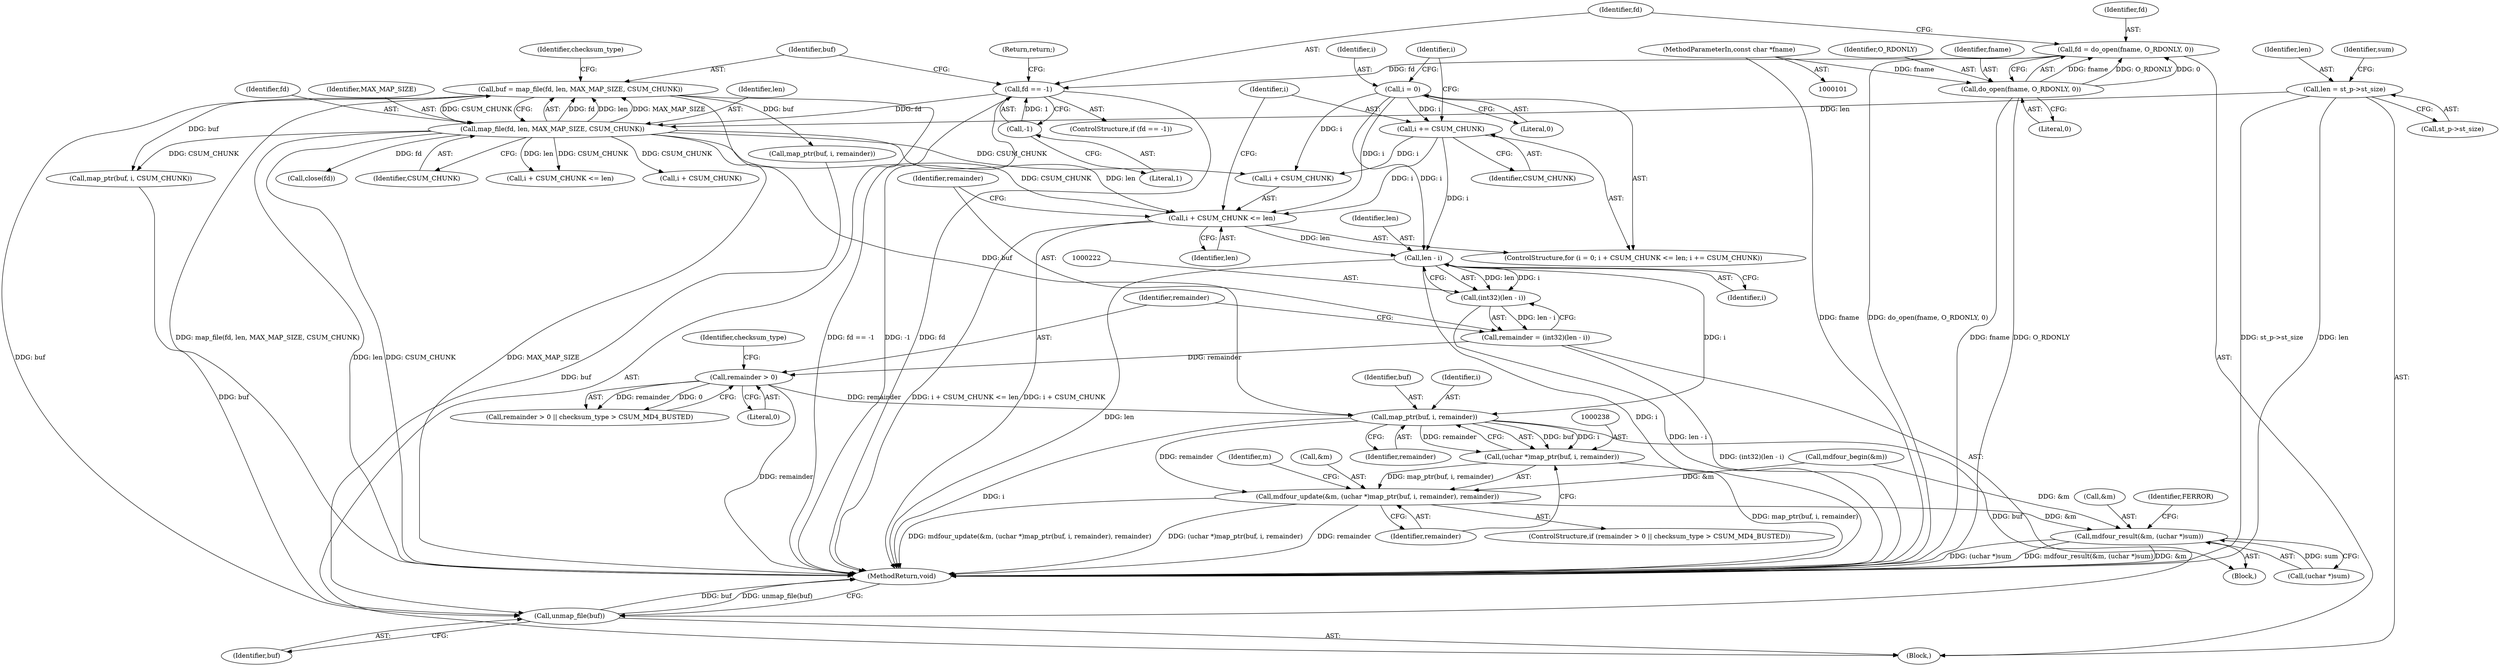 digraph "0_samba_7b8a4ecd6ff9cdf4e5d3850ebf822f1e989255b3_0@pointer" {
"1000239" [label="(Call,map_ptr(buf, i, remainder))"];
"1000133" [label="(Call,buf = map_file(fd, len, MAX_MAP_SIZE, CSUM_CHUNK))"];
"1000135" [label="(Call,map_file(fd, len, MAX_MAP_SIZE, CSUM_CHUNK))"];
"1000128" [label="(Call,fd == -1)"];
"1000121" [label="(Call,fd = do_open(fname, O_RDONLY, 0))"];
"1000123" [label="(Call,do_open(fname, O_RDONLY, 0))"];
"1000102" [label="(MethodParameterIn,const char *fname)"];
"1000130" [label="(Call,-1)"];
"1000109" [label="(Call,len = st_p->st_size)"];
"1000223" [label="(Call,len - i)"];
"1000210" [label="(Call,i + CSUM_CHUNK <= len)"];
"1000215" [label="(Call,i += CSUM_CHUNK)"];
"1000207" [label="(Call,i = 0)"];
"1000228" [label="(Call,remainder > 0)"];
"1000219" [label="(Call,remainder = (int32)(len - i))"];
"1000221" [label="(Call,(int32)(len - i))"];
"1000237" [label="(Call,(uchar *)map_ptr(buf, i, remainder))"];
"1000234" [label="(Call,mdfour_update(&m, (uchar *)map_ptr(buf, i, remainder), remainder))"];
"1000244" [label="(Call,mdfour_result(&m, (uchar *)sum))"];
"1000258" [label="(Call,unmap_file(buf))"];
"1000137" [label="(Identifier,len)"];
"1000234" [label="(Call,mdfour_update(&m, (uchar *)map_ptr(buf, i, remainder), remainder))"];
"1000109" [label="(Call,len = st_p->st_size)"];
"1000124" [label="(Identifier,fname)"];
"1000227" [label="(Call,remainder > 0 || checksum_type > CSUM_MD4_BUSTED)"];
"1000214" [label="(Identifier,len)"];
"1000141" [label="(Identifier,checksum_type)"];
"1000102" [label="(MethodParameterIn,const char *fname)"];
"1000258" [label="(Call,unmap_file(buf))"];
"1000151" [label="(Call,i + CSUM_CHUNK <= len)"];
"1000211" [label="(Call,i + CSUM_CHUNK)"];
"1000121" [label="(Call,fd = do_open(fname, O_RDONLY, 0))"];
"1000126" [label="(Literal,0)"];
"1000219" [label="(Call,remainder = (int32)(len - i))"];
"1000129" [label="(Identifier,fd)"];
"1000208" [label="(Identifier,i)"];
"1000165" [label="(Call,map_ptr(buf, i, CSUM_CHUNK))"];
"1000122" [label="(Identifier,fd)"];
"1000224" [label="(Identifier,len)"];
"1000152" [label="(Call,i + CSUM_CHUNK)"];
"1000127" [label="(ControlStructure,if (fd == -1))"];
"1000241" [label="(Identifier,i)"];
"1000229" [label="(Identifier,remainder)"];
"1000118" [label="(Identifier,sum)"];
"1000232" [label="(Identifier,checksum_type)"];
"1000243" [label="(Identifier,remainder)"];
"1000210" [label="(Call,i + CSUM_CHUNK <= len)"];
"1000212" [label="(Identifier,i)"];
"1000223" [label="(Call,len - i)"];
"1000139" [label="(Identifier,CSUM_CHUNK)"];
"1000105" [label="(Block,)"];
"1000216" [label="(Identifier,i)"];
"1000125" [label="(Identifier,O_RDONLY)"];
"1000228" [label="(Call,remainder > 0)"];
"1000242" [label="(Identifier,remainder)"];
"1000186" [label="(Call,map_ptr(buf, i, remainder))"];
"1000245" [label="(Call,&m)"];
"1000136" [label="(Identifier,fd)"];
"1000260" [label="(MethodReturn,void)"];
"1000131" [label="(Literal,1)"];
"1000110" [label="(Identifier,len)"];
"1000132" [label="(Return,return;)"];
"1000221" [label="(Call,(int32)(len - i))"];
"1000247" [label="(Call,(uchar *)sum)"];
"1000128" [label="(Call,fd == -1)"];
"1000133" [label="(Call,buf = map_file(fd, len, MAX_MAP_SIZE, CSUM_CHUNK))"];
"1000123" [label="(Call,do_open(fname, O_RDONLY, 0))"];
"1000220" [label="(Identifier,remainder)"];
"1000138" [label="(Identifier,MAX_MAP_SIZE)"];
"1000256" [label="(Call,close(fd))"];
"1000111" [label="(Call,st_p->st_size)"];
"1000237" [label="(Call,(uchar *)map_ptr(buf, i, remainder))"];
"1000134" [label="(Identifier,buf)"];
"1000225" [label="(Identifier,i)"];
"1000209" [label="(Literal,0)"];
"1000226" [label="(ControlStructure,if (remainder > 0 || checksum_type > CSUM_MD4_BUSTED))"];
"1000246" [label="(Identifier,m)"];
"1000240" [label="(Identifier,buf)"];
"1000206" [label="(ControlStructure,for (i = 0; i + CSUM_CHUNK <= len; i += CSUM_CHUNK))"];
"1000230" [label="(Literal,0)"];
"1000259" [label="(Identifier,buf)"];
"1000215" [label="(Call,i += CSUM_CHUNK)"];
"1000142" [label="(Block,)"];
"1000135" [label="(Call,map_file(fd, len, MAX_MAP_SIZE, CSUM_CHUNK))"];
"1000239" [label="(Call,map_ptr(buf, i, remainder))"];
"1000235" [label="(Call,&m)"];
"1000203" [label="(Call,mdfour_begin(&m))"];
"1000244" [label="(Call,mdfour_result(&m, (uchar *)sum))"];
"1000251" [label="(Identifier,FERROR)"];
"1000207" [label="(Call,i = 0)"];
"1000217" [label="(Identifier,CSUM_CHUNK)"];
"1000130" [label="(Call,-1)"];
"1000239" -> "1000237"  [label="AST: "];
"1000239" -> "1000242"  [label="CFG: "];
"1000240" -> "1000239"  [label="AST: "];
"1000241" -> "1000239"  [label="AST: "];
"1000242" -> "1000239"  [label="AST: "];
"1000237" -> "1000239"  [label="CFG: "];
"1000239" -> "1000260"  [label="DDG: i"];
"1000239" -> "1000237"  [label="DDG: buf"];
"1000239" -> "1000237"  [label="DDG: i"];
"1000239" -> "1000237"  [label="DDG: remainder"];
"1000133" -> "1000239"  [label="DDG: buf"];
"1000223" -> "1000239"  [label="DDG: i"];
"1000228" -> "1000239"  [label="DDG: remainder"];
"1000239" -> "1000234"  [label="DDG: remainder"];
"1000239" -> "1000258"  [label="DDG: buf"];
"1000133" -> "1000105"  [label="AST: "];
"1000133" -> "1000135"  [label="CFG: "];
"1000134" -> "1000133"  [label="AST: "];
"1000135" -> "1000133"  [label="AST: "];
"1000141" -> "1000133"  [label="CFG: "];
"1000133" -> "1000260"  [label="DDG: map_file(fd, len, MAX_MAP_SIZE, CSUM_CHUNK)"];
"1000135" -> "1000133"  [label="DDG: fd"];
"1000135" -> "1000133"  [label="DDG: len"];
"1000135" -> "1000133"  [label="DDG: MAX_MAP_SIZE"];
"1000135" -> "1000133"  [label="DDG: CSUM_CHUNK"];
"1000133" -> "1000165"  [label="DDG: buf"];
"1000133" -> "1000186"  [label="DDG: buf"];
"1000133" -> "1000258"  [label="DDG: buf"];
"1000135" -> "1000139"  [label="CFG: "];
"1000136" -> "1000135"  [label="AST: "];
"1000137" -> "1000135"  [label="AST: "];
"1000138" -> "1000135"  [label="AST: "];
"1000139" -> "1000135"  [label="AST: "];
"1000135" -> "1000260"  [label="DDG: CSUM_CHUNK"];
"1000135" -> "1000260"  [label="DDG: MAX_MAP_SIZE"];
"1000135" -> "1000260"  [label="DDG: len"];
"1000128" -> "1000135"  [label="DDG: fd"];
"1000109" -> "1000135"  [label="DDG: len"];
"1000135" -> "1000151"  [label="DDG: CSUM_CHUNK"];
"1000135" -> "1000151"  [label="DDG: len"];
"1000135" -> "1000152"  [label="DDG: CSUM_CHUNK"];
"1000135" -> "1000165"  [label="DDG: CSUM_CHUNK"];
"1000135" -> "1000210"  [label="DDG: CSUM_CHUNK"];
"1000135" -> "1000210"  [label="DDG: len"];
"1000135" -> "1000211"  [label="DDG: CSUM_CHUNK"];
"1000135" -> "1000256"  [label="DDG: fd"];
"1000128" -> "1000127"  [label="AST: "];
"1000128" -> "1000130"  [label="CFG: "];
"1000129" -> "1000128"  [label="AST: "];
"1000130" -> "1000128"  [label="AST: "];
"1000132" -> "1000128"  [label="CFG: "];
"1000134" -> "1000128"  [label="CFG: "];
"1000128" -> "1000260"  [label="DDG: -1"];
"1000128" -> "1000260"  [label="DDG: fd"];
"1000128" -> "1000260"  [label="DDG: fd == -1"];
"1000121" -> "1000128"  [label="DDG: fd"];
"1000130" -> "1000128"  [label="DDG: 1"];
"1000121" -> "1000105"  [label="AST: "];
"1000121" -> "1000123"  [label="CFG: "];
"1000122" -> "1000121"  [label="AST: "];
"1000123" -> "1000121"  [label="AST: "];
"1000129" -> "1000121"  [label="CFG: "];
"1000121" -> "1000260"  [label="DDG: do_open(fname, O_RDONLY, 0)"];
"1000123" -> "1000121"  [label="DDG: fname"];
"1000123" -> "1000121"  [label="DDG: O_RDONLY"];
"1000123" -> "1000121"  [label="DDG: 0"];
"1000123" -> "1000126"  [label="CFG: "];
"1000124" -> "1000123"  [label="AST: "];
"1000125" -> "1000123"  [label="AST: "];
"1000126" -> "1000123"  [label="AST: "];
"1000123" -> "1000260"  [label="DDG: O_RDONLY"];
"1000123" -> "1000260"  [label="DDG: fname"];
"1000102" -> "1000123"  [label="DDG: fname"];
"1000102" -> "1000101"  [label="AST: "];
"1000102" -> "1000260"  [label="DDG: fname"];
"1000130" -> "1000131"  [label="CFG: "];
"1000131" -> "1000130"  [label="AST: "];
"1000109" -> "1000105"  [label="AST: "];
"1000109" -> "1000111"  [label="CFG: "];
"1000110" -> "1000109"  [label="AST: "];
"1000111" -> "1000109"  [label="AST: "];
"1000118" -> "1000109"  [label="CFG: "];
"1000109" -> "1000260"  [label="DDG: len"];
"1000109" -> "1000260"  [label="DDG: st_p->st_size"];
"1000223" -> "1000221"  [label="AST: "];
"1000223" -> "1000225"  [label="CFG: "];
"1000224" -> "1000223"  [label="AST: "];
"1000225" -> "1000223"  [label="AST: "];
"1000221" -> "1000223"  [label="CFG: "];
"1000223" -> "1000260"  [label="DDG: i"];
"1000223" -> "1000260"  [label="DDG: len"];
"1000223" -> "1000221"  [label="DDG: len"];
"1000223" -> "1000221"  [label="DDG: i"];
"1000210" -> "1000223"  [label="DDG: len"];
"1000215" -> "1000223"  [label="DDG: i"];
"1000207" -> "1000223"  [label="DDG: i"];
"1000210" -> "1000206"  [label="AST: "];
"1000210" -> "1000214"  [label="CFG: "];
"1000211" -> "1000210"  [label="AST: "];
"1000214" -> "1000210"  [label="AST: "];
"1000216" -> "1000210"  [label="CFG: "];
"1000220" -> "1000210"  [label="CFG: "];
"1000210" -> "1000260"  [label="DDG: i + CSUM_CHUNK <= len"];
"1000210" -> "1000260"  [label="DDG: i + CSUM_CHUNK"];
"1000215" -> "1000210"  [label="DDG: i"];
"1000207" -> "1000210"  [label="DDG: i"];
"1000215" -> "1000206"  [label="AST: "];
"1000215" -> "1000217"  [label="CFG: "];
"1000216" -> "1000215"  [label="AST: "];
"1000217" -> "1000215"  [label="AST: "];
"1000212" -> "1000215"  [label="CFG: "];
"1000215" -> "1000211"  [label="DDG: i"];
"1000207" -> "1000215"  [label="DDG: i"];
"1000207" -> "1000206"  [label="AST: "];
"1000207" -> "1000209"  [label="CFG: "];
"1000208" -> "1000207"  [label="AST: "];
"1000209" -> "1000207"  [label="AST: "];
"1000212" -> "1000207"  [label="CFG: "];
"1000207" -> "1000211"  [label="DDG: i"];
"1000228" -> "1000227"  [label="AST: "];
"1000228" -> "1000230"  [label="CFG: "];
"1000229" -> "1000228"  [label="AST: "];
"1000230" -> "1000228"  [label="AST: "];
"1000232" -> "1000228"  [label="CFG: "];
"1000227" -> "1000228"  [label="CFG: "];
"1000228" -> "1000260"  [label="DDG: remainder"];
"1000228" -> "1000227"  [label="DDG: remainder"];
"1000228" -> "1000227"  [label="DDG: 0"];
"1000219" -> "1000228"  [label="DDG: remainder"];
"1000219" -> "1000142"  [label="AST: "];
"1000219" -> "1000221"  [label="CFG: "];
"1000220" -> "1000219"  [label="AST: "];
"1000221" -> "1000219"  [label="AST: "];
"1000229" -> "1000219"  [label="CFG: "];
"1000219" -> "1000260"  [label="DDG: (int32)(len - i)"];
"1000221" -> "1000219"  [label="DDG: len - i"];
"1000222" -> "1000221"  [label="AST: "];
"1000221" -> "1000260"  [label="DDG: len - i"];
"1000237" -> "1000234"  [label="AST: "];
"1000238" -> "1000237"  [label="AST: "];
"1000243" -> "1000237"  [label="CFG: "];
"1000237" -> "1000260"  [label="DDG: map_ptr(buf, i, remainder)"];
"1000237" -> "1000234"  [label="DDG: map_ptr(buf, i, remainder)"];
"1000234" -> "1000226"  [label="AST: "];
"1000234" -> "1000243"  [label="CFG: "];
"1000235" -> "1000234"  [label="AST: "];
"1000243" -> "1000234"  [label="AST: "];
"1000246" -> "1000234"  [label="CFG: "];
"1000234" -> "1000260"  [label="DDG: mdfour_update(&m, (uchar *)map_ptr(buf, i, remainder), remainder)"];
"1000234" -> "1000260"  [label="DDG: (uchar *)map_ptr(buf, i, remainder)"];
"1000234" -> "1000260"  [label="DDG: remainder"];
"1000203" -> "1000234"  [label="DDG: &m"];
"1000234" -> "1000244"  [label="DDG: &m"];
"1000244" -> "1000142"  [label="AST: "];
"1000244" -> "1000247"  [label="CFG: "];
"1000245" -> "1000244"  [label="AST: "];
"1000247" -> "1000244"  [label="AST: "];
"1000251" -> "1000244"  [label="CFG: "];
"1000244" -> "1000260"  [label="DDG: mdfour_result(&m, (uchar *)sum)"];
"1000244" -> "1000260"  [label="DDG: &m"];
"1000244" -> "1000260"  [label="DDG: (uchar *)sum"];
"1000203" -> "1000244"  [label="DDG: &m"];
"1000247" -> "1000244"  [label="DDG: sum"];
"1000258" -> "1000105"  [label="AST: "];
"1000258" -> "1000259"  [label="CFG: "];
"1000259" -> "1000258"  [label="AST: "];
"1000260" -> "1000258"  [label="CFG: "];
"1000258" -> "1000260"  [label="DDG: buf"];
"1000258" -> "1000260"  [label="DDG: unmap_file(buf)"];
"1000186" -> "1000258"  [label="DDG: buf"];
"1000165" -> "1000258"  [label="DDG: buf"];
}
